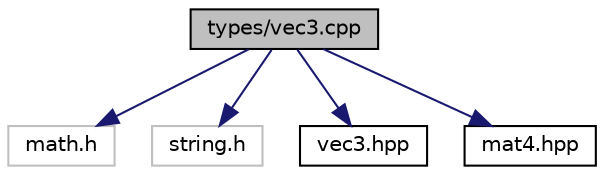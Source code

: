 digraph "types/vec3.cpp"
{
  edge [fontname="Helvetica",fontsize="10",labelfontname="Helvetica",labelfontsize="10"];
  node [fontname="Helvetica",fontsize="10",shape=record];
  Node0 [label="types/vec3.cpp",height=0.2,width=0.4,color="black", fillcolor="grey75", style="filled", fontcolor="black"];
  Node0 -> Node1 [color="midnightblue",fontsize="10",style="solid",fontname="Helvetica"];
  Node1 [label="math.h",height=0.2,width=0.4,color="grey75", fillcolor="white", style="filled"];
  Node0 -> Node2 [color="midnightblue",fontsize="10",style="solid",fontname="Helvetica"];
  Node2 [label="string.h",height=0.2,width=0.4,color="grey75", fillcolor="white", style="filled"];
  Node0 -> Node3 [color="midnightblue",fontsize="10",style="solid",fontname="Helvetica"];
  Node3 [label="vec3.hpp",height=0.2,width=0.4,color="black", fillcolor="white", style="filled",URL="$vec3_8hpp_source.html"];
  Node0 -> Node4 [color="midnightblue",fontsize="10",style="solid",fontname="Helvetica"];
  Node4 [label="mat4.hpp",height=0.2,width=0.4,color="black", fillcolor="white", style="filled",URL="$mat4_8hpp_source.html"];
}
